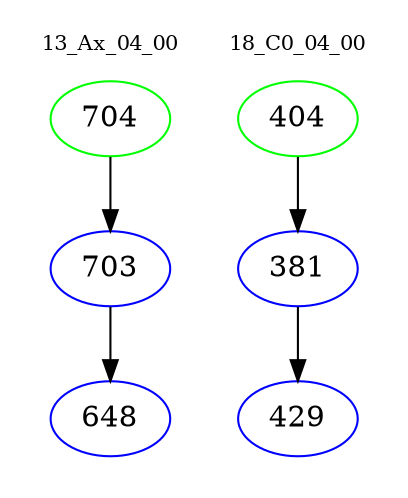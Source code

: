 digraph{
subgraph cluster_0 {
color = white
label = "13_Ax_04_00";
fontsize=10;
T0_704 [label="704", color="green"]
T0_704 -> T0_703 [color="black"]
T0_703 [label="703", color="blue"]
T0_703 -> T0_648 [color="black"]
T0_648 [label="648", color="blue"]
}
subgraph cluster_1 {
color = white
label = "18_C0_04_00";
fontsize=10;
T1_404 [label="404", color="green"]
T1_404 -> T1_381 [color="black"]
T1_381 [label="381", color="blue"]
T1_381 -> T1_429 [color="black"]
T1_429 [label="429", color="blue"]
}
}
